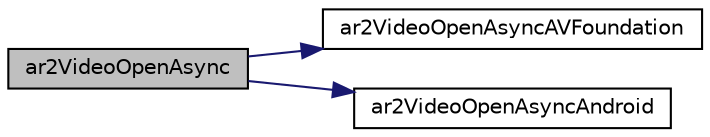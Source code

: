 digraph "ar2VideoOpenAsync"
{
 // INTERACTIVE_SVG=YES
  edge [fontname="Helvetica",fontsize="10",labelfontname="Helvetica",labelfontsize="10"];
  node [fontname="Helvetica",fontsize="10",shape=record];
  rankdir="LR";
  Node1 [label="ar2VideoOpenAsync",height=0.2,width=0.4,color="black", fillcolor="grey75", style="filled", fontcolor="black"];
  Node1 -> Node2 [color="midnightblue",fontsize="10",style="solid",fontname="Helvetica"];
  Node2 [label="ar2VideoOpenAsyncAVFoundation",height=0.2,width=0.4,color="black", fillcolor="white", style="filled",URL="$video_a_v_foundation_8h.html#aeeda53e796311199493f4acdaa075e3c"];
  Node1 -> Node3 [color="midnightblue",fontsize="10",style="solid",fontname="Helvetica"];
  Node3 [label="ar2VideoOpenAsyncAndroid",height=0.2,width=0.4,color="black", fillcolor="white", style="filled",URL="$video_android_8h.html#aa38cb37e30ae2fdfc4ee16dfb3662f83"];
}
